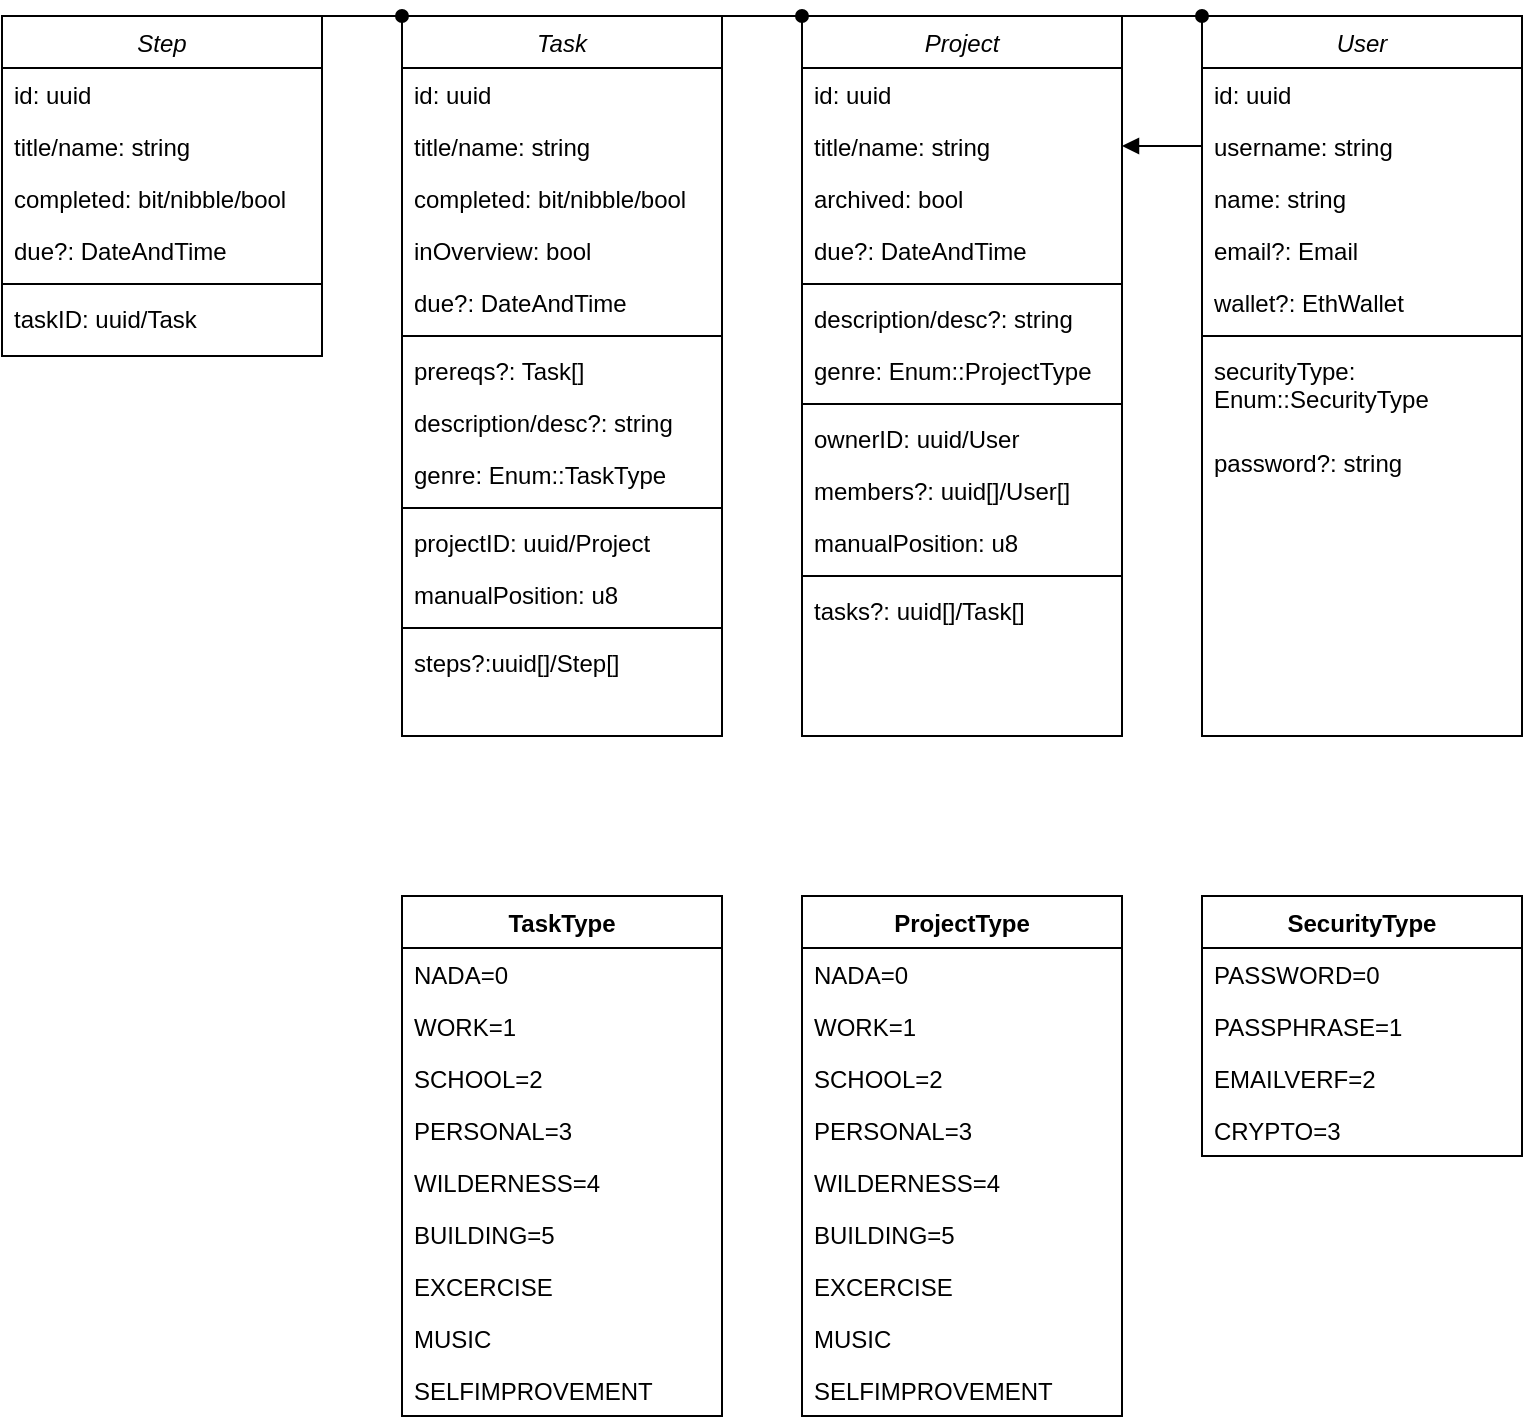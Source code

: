 <mxfile>
    <diagram id="C5RBs43oDa-KdzZeNtuy" name="Page-1">
        <mxGraphModel dx="2093" dy="938" grid="1" gridSize="10" guides="1" tooltips="1" connect="1" arrows="1" fold="1" page="1" pageScale="1" pageWidth="827" pageHeight="1169" math="0" shadow="0">
            <root>
                <mxCell id="WIyWlLk6GJQsqaUBKTNV-0"/>
                <mxCell id="WIyWlLk6GJQsqaUBKTNV-1" parent="WIyWlLk6GJQsqaUBKTNV-0"/>
                <mxCell id="zkfFHV4jXpPFQw0GAbJ--0" value="Task" style="swimlane;fontStyle=2;align=center;verticalAlign=top;childLayout=stackLayout;horizontal=1;startSize=26;horizontalStack=0;resizeParent=1;resizeLast=0;collapsible=1;marginBottom=0;rounded=0;shadow=0;strokeWidth=1;" parent="WIyWlLk6GJQsqaUBKTNV-1" vertex="1">
                    <mxGeometry x="240" y="40" width="160" height="360" as="geometry">
                        <mxRectangle x="220" y="120" width="160" height="26" as="alternateBounds"/>
                    </mxGeometry>
                </mxCell>
                <mxCell id="zkfFHV4jXpPFQw0GAbJ--1" value="id: uuid" style="text;align=left;verticalAlign=top;spacingLeft=4;spacingRight=4;overflow=hidden;rotatable=0;points=[[0,0.5],[1,0.5]];portConstraint=eastwest;" parent="zkfFHV4jXpPFQw0GAbJ--0" vertex="1">
                    <mxGeometry y="26" width="160" height="26" as="geometry"/>
                </mxCell>
                <mxCell id="zkfFHV4jXpPFQw0GAbJ--2" value="title/name: string" style="text;align=left;verticalAlign=top;spacingLeft=4;spacingRight=4;overflow=hidden;rotatable=0;points=[[0,0.5],[1,0.5]];portConstraint=eastwest;rounded=0;shadow=0;html=0;" parent="zkfFHV4jXpPFQw0GAbJ--0" vertex="1">
                    <mxGeometry y="52" width="160" height="26" as="geometry"/>
                </mxCell>
                <mxCell id="IpgFra5wQwwrVLta5i6s-5" value="completed: bit/nibble/bool" style="text;align=left;verticalAlign=top;spacingLeft=4;spacingRight=4;overflow=hidden;rotatable=0;points=[[0,0.5],[1,0.5]];portConstraint=eastwest;rounded=0;shadow=0;html=0;" parent="zkfFHV4jXpPFQw0GAbJ--0" vertex="1">
                    <mxGeometry y="78" width="160" height="26" as="geometry"/>
                </mxCell>
                <mxCell id="IpgFra5wQwwrVLta5i6s-8" value="inOverview: bool" style="text;align=left;verticalAlign=top;spacingLeft=4;spacingRight=4;overflow=hidden;rotatable=0;points=[[0,0.5],[1,0.5]];portConstraint=eastwest;rounded=0;shadow=0;html=0;" parent="zkfFHV4jXpPFQw0GAbJ--0" vertex="1">
                    <mxGeometry y="104" width="160" height="26" as="geometry"/>
                </mxCell>
                <mxCell id="IpgFra5wQwwrVLta5i6s-7" value="due?: DateAndTime" style="text;align=left;verticalAlign=top;spacingLeft=4;spacingRight=4;overflow=hidden;rotatable=0;points=[[0,0.5],[1,0.5]];portConstraint=eastwest;rounded=0;shadow=0;html=0;" parent="zkfFHV4jXpPFQw0GAbJ--0" vertex="1">
                    <mxGeometry y="130" width="160" height="26" as="geometry"/>
                </mxCell>
                <mxCell id="IpgFra5wQwwrVLta5i6s-10" value="" style="line;strokeWidth=1;fillColor=none;align=left;verticalAlign=middle;spacingTop=-1;spacingLeft=3;spacingRight=3;rotatable=0;labelPosition=right;points=[];portConstraint=eastwest;" parent="zkfFHV4jXpPFQw0GAbJ--0" vertex="1">
                    <mxGeometry y="156" width="160" height="8" as="geometry"/>
                </mxCell>
                <mxCell id="IpgFra5wQwwrVLta5i6s-6" value="prereqs?: Task[]" style="text;align=left;verticalAlign=top;spacingLeft=4;spacingRight=4;overflow=hidden;rotatable=0;points=[[0,0.5],[1,0.5]];portConstraint=eastwest;rounded=0;shadow=0;html=0;" parent="zkfFHV4jXpPFQw0GAbJ--0" vertex="1">
                    <mxGeometry y="164" width="160" height="26" as="geometry"/>
                </mxCell>
                <mxCell id="zkfFHV4jXpPFQw0GAbJ--3" value="description/desc?: string" style="text;align=left;verticalAlign=top;spacingLeft=4;spacingRight=4;overflow=hidden;rotatable=0;points=[[0,0.5],[1,0.5]];portConstraint=eastwest;rounded=0;shadow=0;html=0;" parent="zkfFHV4jXpPFQw0GAbJ--0" vertex="1">
                    <mxGeometry y="190" width="160" height="26" as="geometry"/>
                </mxCell>
                <mxCell id="IpgFra5wQwwrVLta5i6s-12" value="genre: Enum::TaskType" style="text;align=left;verticalAlign=top;spacingLeft=4;spacingRight=4;overflow=hidden;rotatable=0;points=[[0,0.5],[1,0.5]];portConstraint=eastwest;rounded=0;shadow=0;html=0;" parent="zkfFHV4jXpPFQw0GAbJ--0" vertex="1">
                    <mxGeometry y="216" width="160" height="26" as="geometry"/>
                </mxCell>
                <mxCell id="IpgFra5wQwwrVLta5i6s-11" value="" style="line;strokeWidth=1;fillColor=none;align=left;verticalAlign=middle;spacingTop=-1;spacingLeft=3;spacingRight=3;rotatable=0;labelPosition=right;points=[];portConstraint=eastwest;" parent="zkfFHV4jXpPFQw0GAbJ--0" vertex="1">
                    <mxGeometry y="242" width="160" height="8" as="geometry"/>
                </mxCell>
                <mxCell id="IpgFra5wQwwrVLta5i6s-9" value="projectID: uuid/Project" style="text;align=left;verticalAlign=top;spacingLeft=4;spacingRight=4;overflow=hidden;rotatable=0;points=[[0,0.5],[1,0.5]];portConstraint=eastwest;rounded=0;shadow=0;html=0;" parent="zkfFHV4jXpPFQw0GAbJ--0" vertex="1">
                    <mxGeometry y="250" width="160" height="26" as="geometry"/>
                </mxCell>
                <mxCell id="IpgFra5wQwwrVLta5i6s-13" value="manualPosition: u8" style="text;align=left;verticalAlign=top;spacingLeft=4;spacingRight=4;overflow=hidden;rotatable=0;points=[[0,0.5],[1,0.5]];portConstraint=eastwest;rounded=0;shadow=0;html=0;" parent="zkfFHV4jXpPFQw0GAbJ--0" vertex="1">
                    <mxGeometry y="276" width="160" height="26" as="geometry"/>
                </mxCell>
                <mxCell id="IpgFra5wQwwrVLta5i6s-27" value="" style="line;strokeWidth=1;fillColor=none;align=left;verticalAlign=middle;spacingTop=-1;spacingLeft=3;spacingRight=3;rotatable=0;labelPosition=right;points=[];portConstraint=eastwest;" parent="zkfFHV4jXpPFQw0GAbJ--0" vertex="1">
                    <mxGeometry y="302" width="160" height="8" as="geometry"/>
                </mxCell>
                <mxCell id="IpgFra5wQwwrVLta5i6s-26" value="steps?:uuid[]/Step[]" style="text;align=left;verticalAlign=top;spacingLeft=4;spacingRight=4;overflow=hidden;rotatable=0;points=[[0,0.5],[1,0.5]];portConstraint=eastwest;rounded=0;shadow=0;html=0;" parent="zkfFHV4jXpPFQw0GAbJ--0" vertex="1">
                    <mxGeometry y="310" width="160" height="26" as="geometry"/>
                </mxCell>
                <mxCell id="IpgFra5wQwwrVLta5i6s-14" value="Step" style="swimlane;fontStyle=2;align=center;verticalAlign=top;childLayout=stackLayout;horizontal=1;startSize=26;horizontalStack=0;resizeParent=1;resizeLast=0;collapsible=1;marginBottom=0;rounded=0;shadow=0;strokeWidth=1;" parent="WIyWlLk6GJQsqaUBKTNV-1" vertex="1">
                    <mxGeometry x="40" y="40" width="160" height="170" as="geometry">
                        <mxRectangle x="220" y="120" width="160" height="26" as="alternateBounds"/>
                    </mxGeometry>
                </mxCell>
                <mxCell id="IpgFra5wQwwrVLta5i6s-15" value="id: uuid" style="text;align=left;verticalAlign=top;spacingLeft=4;spacingRight=4;overflow=hidden;rotatable=0;points=[[0,0.5],[1,0.5]];portConstraint=eastwest;" parent="IpgFra5wQwwrVLta5i6s-14" vertex="1">
                    <mxGeometry y="26" width="160" height="26" as="geometry"/>
                </mxCell>
                <mxCell id="IpgFra5wQwwrVLta5i6s-16" value="title/name: string" style="text;align=left;verticalAlign=top;spacingLeft=4;spacingRight=4;overflow=hidden;rotatable=0;points=[[0,0.5],[1,0.5]];portConstraint=eastwest;rounded=0;shadow=0;html=0;" parent="IpgFra5wQwwrVLta5i6s-14" vertex="1">
                    <mxGeometry y="52" width="160" height="26" as="geometry"/>
                </mxCell>
                <mxCell id="IpgFra5wQwwrVLta5i6s-17" value="completed: bit/nibble/bool" style="text;align=left;verticalAlign=top;spacingLeft=4;spacingRight=4;overflow=hidden;rotatable=0;points=[[0,0.5],[1,0.5]];portConstraint=eastwest;rounded=0;shadow=0;html=0;" parent="IpgFra5wQwwrVLta5i6s-14" vertex="1">
                    <mxGeometry y="78" width="160" height="26" as="geometry"/>
                </mxCell>
                <mxCell id="IpgFra5wQwwrVLta5i6s-19" value="due?: DateAndTime" style="text;align=left;verticalAlign=top;spacingLeft=4;spacingRight=4;overflow=hidden;rotatable=0;points=[[0,0.5],[1,0.5]];portConstraint=eastwest;rounded=0;shadow=0;html=0;" parent="IpgFra5wQwwrVLta5i6s-14" vertex="1">
                    <mxGeometry y="104" width="160" height="26" as="geometry"/>
                </mxCell>
                <mxCell id="IpgFra5wQwwrVLta5i6s-20" value="" style="line;strokeWidth=1;fillColor=none;align=left;verticalAlign=middle;spacingTop=-1;spacingLeft=3;spacingRight=3;rotatable=0;labelPosition=right;points=[];portConstraint=eastwest;" parent="IpgFra5wQwwrVLta5i6s-14" vertex="1">
                    <mxGeometry y="130" width="160" height="8" as="geometry"/>
                </mxCell>
                <mxCell id="IpgFra5wQwwrVLta5i6s-28" value="taskID: uuid/Task" style="text;align=left;verticalAlign=top;spacingLeft=4;spacingRight=4;overflow=hidden;rotatable=0;points=[[0,0.5],[1,0.5]];portConstraint=eastwest;rounded=0;shadow=0;html=0;" parent="IpgFra5wQwwrVLta5i6s-14" vertex="1">
                    <mxGeometry y="138" width="160" height="26" as="geometry"/>
                </mxCell>
                <mxCell id="IpgFra5wQwwrVLta5i6s-29" value="Project" style="swimlane;fontStyle=2;align=center;verticalAlign=top;childLayout=stackLayout;horizontal=1;startSize=26;horizontalStack=0;resizeParent=1;resizeLast=0;collapsible=1;marginBottom=0;rounded=0;shadow=0;strokeWidth=1;" parent="WIyWlLk6GJQsqaUBKTNV-1" vertex="1">
                    <mxGeometry x="440" y="40" width="160" height="360" as="geometry">
                        <mxRectangle x="220" y="120" width="160" height="26" as="alternateBounds"/>
                    </mxGeometry>
                </mxCell>
                <mxCell id="IpgFra5wQwwrVLta5i6s-30" value="id: uuid" style="text;align=left;verticalAlign=top;spacingLeft=4;spacingRight=4;overflow=hidden;rotatable=0;points=[[0,0.5],[1,0.5]];portConstraint=eastwest;" parent="IpgFra5wQwwrVLta5i6s-29" vertex="1">
                    <mxGeometry y="26" width="160" height="26" as="geometry"/>
                </mxCell>
                <mxCell id="IpgFra5wQwwrVLta5i6s-31" value="title/name: string" style="text;align=left;verticalAlign=top;spacingLeft=4;spacingRight=4;overflow=hidden;rotatable=0;points=[[0,0.5],[1,0.5]];portConstraint=eastwest;rounded=0;shadow=0;html=0;" parent="IpgFra5wQwwrVLta5i6s-29" vertex="1">
                    <mxGeometry y="52" width="160" height="26" as="geometry"/>
                </mxCell>
                <mxCell id="IpgFra5wQwwrVLta5i6s-32" value="archived: bool" style="text;align=left;verticalAlign=top;spacingLeft=4;spacingRight=4;overflow=hidden;rotatable=0;points=[[0,0.5],[1,0.5]];portConstraint=eastwest;rounded=0;shadow=0;html=0;" parent="IpgFra5wQwwrVLta5i6s-29" vertex="1">
                    <mxGeometry y="78" width="160" height="26" as="geometry"/>
                </mxCell>
                <mxCell id="IpgFra5wQwwrVLta5i6s-34" value="due?: DateAndTime" style="text;align=left;verticalAlign=top;spacingLeft=4;spacingRight=4;overflow=hidden;rotatable=0;points=[[0,0.5],[1,0.5]];portConstraint=eastwest;rounded=0;shadow=0;html=0;" parent="IpgFra5wQwwrVLta5i6s-29" vertex="1">
                    <mxGeometry y="104" width="160" height="26" as="geometry"/>
                </mxCell>
                <mxCell id="IpgFra5wQwwrVLta5i6s-35" value="" style="line;strokeWidth=1;fillColor=none;align=left;verticalAlign=middle;spacingTop=-1;spacingLeft=3;spacingRight=3;rotatable=0;labelPosition=right;points=[];portConstraint=eastwest;" parent="IpgFra5wQwwrVLta5i6s-29" vertex="1">
                    <mxGeometry y="130" width="160" height="8" as="geometry"/>
                </mxCell>
                <mxCell id="IpgFra5wQwwrVLta5i6s-37" value="description/desc?: string" style="text;align=left;verticalAlign=top;spacingLeft=4;spacingRight=4;overflow=hidden;rotatable=0;points=[[0,0.5],[1,0.5]];portConstraint=eastwest;rounded=0;shadow=0;html=0;" parent="IpgFra5wQwwrVLta5i6s-29" vertex="1">
                    <mxGeometry y="138" width="160" height="26" as="geometry"/>
                </mxCell>
                <mxCell id="IpgFra5wQwwrVLta5i6s-38" value="genre: Enum::ProjectType" style="text;align=left;verticalAlign=top;spacingLeft=4;spacingRight=4;overflow=hidden;rotatable=0;points=[[0,0.5],[1,0.5]];portConstraint=eastwest;rounded=0;shadow=0;html=0;" parent="IpgFra5wQwwrVLta5i6s-29" vertex="1">
                    <mxGeometry y="164" width="160" height="26" as="geometry"/>
                </mxCell>
                <mxCell id="IpgFra5wQwwrVLta5i6s-39" value="" style="line;strokeWidth=1;fillColor=none;align=left;verticalAlign=middle;spacingTop=-1;spacingLeft=3;spacingRight=3;rotatable=0;labelPosition=right;points=[];portConstraint=eastwest;" parent="IpgFra5wQwwrVLta5i6s-29" vertex="1">
                    <mxGeometry y="190" width="160" height="8" as="geometry"/>
                </mxCell>
                <mxCell id="IpgFra5wQwwrVLta5i6s-40" value="ownerID: uuid/User" style="text;align=left;verticalAlign=top;spacingLeft=4;spacingRight=4;overflow=hidden;rotatable=0;points=[[0,0.5],[1,0.5]];portConstraint=eastwest;rounded=0;shadow=0;html=0;" parent="IpgFra5wQwwrVLta5i6s-29" vertex="1">
                    <mxGeometry y="198" width="160" height="26" as="geometry"/>
                </mxCell>
                <mxCell id="IpgFra5wQwwrVLta5i6s-44" value="members?: uuid[]/User[]" style="text;align=left;verticalAlign=top;spacingLeft=4;spacingRight=4;overflow=hidden;rotatable=0;points=[[0,0.5],[1,0.5]];portConstraint=eastwest;rounded=0;shadow=0;html=0;" parent="IpgFra5wQwwrVLta5i6s-29" vertex="1">
                    <mxGeometry y="224" width="160" height="26" as="geometry"/>
                </mxCell>
                <mxCell id="IpgFra5wQwwrVLta5i6s-41" value="manualPosition: u8" style="text;align=left;verticalAlign=top;spacingLeft=4;spacingRight=4;overflow=hidden;rotatable=0;points=[[0,0.5],[1,0.5]];portConstraint=eastwest;rounded=0;shadow=0;html=0;" parent="IpgFra5wQwwrVLta5i6s-29" vertex="1">
                    <mxGeometry y="250" width="160" height="26" as="geometry"/>
                </mxCell>
                <mxCell id="IpgFra5wQwwrVLta5i6s-42" value="" style="line;strokeWidth=1;fillColor=none;align=left;verticalAlign=middle;spacingTop=-1;spacingLeft=3;spacingRight=3;rotatable=0;labelPosition=right;points=[];portConstraint=eastwest;" parent="IpgFra5wQwwrVLta5i6s-29" vertex="1">
                    <mxGeometry y="276" width="160" height="8" as="geometry"/>
                </mxCell>
                <mxCell id="IpgFra5wQwwrVLta5i6s-43" value="tasks?: uuid[]/Task[]" style="text;align=left;verticalAlign=top;spacingLeft=4;spacingRight=4;overflow=hidden;rotatable=0;points=[[0,0.5],[1,0.5]];portConstraint=eastwest;rounded=0;shadow=0;html=0;" parent="IpgFra5wQwwrVLta5i6s-29" vertex="1">
                    <mxGeometry y="284" width="160" height="26" as="geometry"/>
                </mxCell>
                <mxCell id="IpgFra5wQwwrVLta5i6s-45" value="User" style="swimlane;fontStyle=2;align=center;verticalAlign=top;childLayout=stackLayout;horizontal=1;startSize=26;horizontalStack=0;resizeParent=1;resizeLast=0;collapsible=1;marginBottom=0;rounded=0;shadow=0;strokeWidth=1;" parent="WIyWlLk6GJQsqaUBKTNV-1" vertex="1">
                    <mxGeometry x="640" y="40" width="160" height="360" as="geometry">
                        <mxRectangle x="220" y="120" width="160" height="26" as="alternateBounds"/>
                    </mxGeometry>
                </mxCell>
                <mxCell id="IpgFra5wQwwrVLta5i6s-46" value="id: uuid" style="text;align=left;verticalAlign=top;spacingLeft=4;spacingRight=4;overflow=hidden;rotatable=0;points=[[0,0.5],[1,0.5]];portConstraint=eastwest;" parent="IpgFra5wQwwrVLta5i6s-45" vertex="1">
                    <mxGeometry y="26" width="160" height="26" as="geometry"/>
                </mxCell>
                <mxCell id="IpgFra5wQwwrVLta5i6s-47" value="username: string" style="text;align=left;verticalAlign=top;spacingLeft=4;spacingRight=4;overflow=hidden;rotatable=0;points=[[0,0.5],[1,0.5]];portConstraint=eastwest;rounded=0;shadow=0;html=0;" parent="IpgFra5wQwwrVLta5i6s-45" vertex="1">
                    <mxGeometry y="52" width="160" height="26" as="geometry"/>
                </mxCell>
                <mxCell id="IpgFra5wQwwrVLta5i6s-48" value="name: string" style="text;align=left;verticalAlign=top;spacingLeft=4;spacingRight=4;overflow=hidden;rotatable=0;points=[[0,0.5],[1,0.5]];portConstraint=eastwest;rounded=0;shadow=0;html=0;" parent="IpgFra5wQwwrVLta5i6s-45" vertex="1">
                    <mxGeometry y="78" width="160" height="26" as="geometry"/>
                </mxCell>
                <mxCell id="IpgFra5wQwwrVLta5i6s-49" value="email?: Email" style="text;align=left;verticalAlign=top;spacingLeft=4;spacingRight=4;overflow=hidden;rotatable=0;points=[[0,0.5],[1,0.5]];portConstraint=eastwest;rounded=0;shadow=0;html=0;" parent="IpgFra5wQwwrVLta5i6s-45" vertex="1">
                    <mxGeometry y="104" width="160" height="26" as="geometry"/>
                </mxCell>
                <mxCell id="IpgFra5wQwwrVLta5i6s-52" value="wallet?: EthWallet" style="text;align=left;verticalAlign=top;spacingLeft=4;spacingRight=4;overflow=hidden;rotatable=0;points=[[0,0.5],[1,0.5]];portConstraint=eastwest;rounded=0;shadow=0;html=0;" parent="IpgFra5wQwwrVLta5i6s-45" vertex="1">
                    <mxGeometry y="130" width="160" height="26" as="geometry"/>
                </mxCell>
                <mxCell id="IpgFra5wQwwrVLta5i6s-50" value="" style="line;strokeWidth=1;fillColor=none;align=left;verticalAlign=middle;spacingTop=-1;spacingLeft=3;spacingRight=3;rotatable=0;labelPosition=right;points=[];portConstraint=eastwest;" parent="IpgFra5wQwwrVLta5i6s-45" vertex="1">
                    <mxGeometry y="156" width="160" height="8" as="geometry"/>
                </mxCell>
                <mxCell id="IpgFra5wQwwrVLta5i6s-51" value="securityType: &#10;Enum::SecurityType" style="text;align=left;verticalAlign=top;spacingLeft=4;spacingRight=4;overflow=hidden;rotatable=0;points=[[0,0.5],[1,0.5]];portConstraint=eastwest;rounded=0;shadow=0;html=0;" parent="IpgFra5wQwwrVLta5i6s-45" vertex="1">
                    <mxGeometry y="164" width="160" height="46" as="geometry"/>
                </mxCell>
                <mxCell id="IpgFra5wQwwrVLta5i6s-53" value="password?: string" style="text;align=left;verticalAlign=top;spacingLeft=4;spacingRight=4;overflow=hidden;rotatable=0;points=[[0,0.5],[1,0.5]];portConstraint=eastwest;rounded=0;shadow=0;html=0;" parent="IpgFra5wQwwrVLta5i6s-45" vertex="1">
                    <mxGeometry y="210" width="160" height="26" as="geometry"/>
                </mxCell>
                <mxCell id="IpgFra5wQwwrVLta5i6s-54" value="TaskType" style="swimlane;fontStyle=1;align=center;verticalAlign=top;childLayout=stackLayout;horizontal=1;startSize=26;horizontalStack=0;resizeParent=1;resizeParentMax=0;resizeLast=0;collapsible=1;marginBottom=0;" parent="WIyWlLk6GJQsqaUBKTNV-1" vertex="1">
                    <mxGeometry x="240" y="480" width="160" height="260" as="geometry">
                        <mxRectangle x="240" y="480" width="90" height="26" as="alternateBounds"/>
                    </mxGeometry>
                </mxCell>
                <mxCell id="IpgFra5wQwwrVLta5i6s-58" value="NADA=0" style="text;strokeColor=none;fillColor=none;align=left;verticalAlign=top;spacingLeft=4;spacingRight=4;overflow=hidden;rotatable=0;points=[[0,0.5],[1,0.5]];portConstraint=eastwest;" parent="IpgFra5wQwwrVLta5i6s-54" vertex="1">
                    <mxGeometry y="26" width="160" height="26" as="geometry"/>
                </mxCell>
                <mxCell id="IpgFra5wQwwrVLta5i6s-55" value="WORK=1" style="text;strokeColor=none;fillColor=none;align=left;verticalAlign=top;spacingLeft=4;spacingRight=4;overflow=hidden;rotatable=0;points=[[0,0.5],[1,0.5]];portConstraint=eastwest;" parent="IpgFra5wQwwrVLta5i6s-54" vertex="1">
                    <mxGeometry y="52" width="160" height="26" as="geometry"/>
                </mxCell>
                <mxCell id="IpgFra5wQwwrVLta5i6s-57" value="SCHOOL=2" style="text;strokeColor=none;fillColor=none;align=left;verticalAlign=top;spacingLeft=4;spacingRight=4;overflow=hidden;rotatable=0;points=[[0,0.5],[1,0.5]];portConstraint=eastwest;" parent="IpgFra5wQwwrVLta5i6s-54" vertex="1">
                    <mxGeometry y="78" width="160" height="26" as="geometry"/>
                </mxCell>
                <mxCell id="IpgFra5wQwwrVLta5i6s-59" value="PERSONAL=3" style="text;strokeColor=none;fillColor=none;align=left;verticalAlign=top;spacingLeft=4;spacingRight=4;overflow=hidden;rotatable=0;points=[[0,0.5],[1,0.5]];portConstraint=eastwest;" parent="IpgFra5wQwwrVLta5i6s-54" vertex="1">
                    <mxGeometry y="104" width="160" height="26" as="geometry"/>
                </mxCell>
                <mxCell id="IpgFra5wQwwrVLta5i6s-60" value="WILDERNESS=4" style="text;strokeColor=none;fillColor=none;align=left;verticalAlign=top;spacingLeft=4;spacingRight=4;overflow=hidden;rotatable=0;points=[[0,0.5],[1,0.5]];portConstraint=eastwest;" parent="IpgFra5wQwwrVLta5i6s-54" vertex="1">
                    <mxGeometry y="130" width="160" height="26" as="geometry"/>
                </mxCell>
                <mxCell id="IpgFra5wQwwrVLta5i6s-61" value="BUILDING=5" style="text;strokeColor=none;fillColor=none;align=left;verticalAlign=top;spacingLeft=4;spacingRight=4;overflow=hidden;rotatable=0;points=[[0,0.5],[1,0.5]];portConstraint=eastwest;" parent="IpgFra5wQwwrVLta5i6s-54" vertex="1">
                    <mxGeometry y="156" width="160" height="26" as="geometry"/>
                </mxCell>
                <mxCell id="IpgFra5wQwwrVLta5i6s-62" value="EXCERCISE" style="text;strokeColor=none;fillColor=none;align=left;verticalAlign=top;spacingLeft=4;spacingRight=4;overflow=hidden;rotatable=0;points=[[0,0.5],[1,0.5]];portConstraint=eastwest;" parent="IpgFra5wQwwrVLta5i6s-54" vertex="1">
                    <mxGeometry y="182" width="160" height="26" as="geometry"/>
                </mxCell>
                <mxCell id="IpgFra5wQwwrVLta5i6s-63" value="MUSIC" style="text;strokeColor=none;fillColor=none;align=left;verticalAlign=top;spacingLeft=4;spacingRight=4;overflow=hidden;rotatable=0;points=[[0,0.5],[1,0.5]];portConstraint=eastwest;" parent="IpgFra5wQwwrVLta5i6s-54" vertex="1">
                    <mxGeometry y="208" width="160" height="26" as="geometry"/>
                </mxCell>
                <mxCell id="IpgFra5wQwwrVLta5i6s-64" value="SELFIMPROVEMENT" style="text;strokeColor=none;fillColor=none;align=left;verticalAlign=top;spacingLeft=4;spacingRight=4;overflow=hidden;rotatable=0;points=[[0,0.5],[1,0.5]];portConstraint=eastwest;" parent="IpgFra5wQwwrVLta5i6s-54" vertex="1">
                    <mxGeometry y="234" width="160" height="26" as="geometry"/>
                </mxCell>
                <mxCell id="0" value="ProjectType" style="swimlane;fontStyle=1;align=center;verticalAlign=top;childLayout=stackLayout;horizontal=1;startSize=26;horizontalStack=0;resizeParent=1;resizeParentMax=0;resizeLast=0;collapsible=1;marginBottom=0;" vertex="1" parent="WIyWlLk6GJQsqaUBKTNV-1">
                    <mxGeometry x="440" y="480" width="160" height="260" as="geometry">
                        <mxRectangle x="240" y="480" width="90" height="26" as="alternateBounds"/>
                    </mxGeometry>
                </mxCell>
                <mxCell id="1" value="NADA=0" style="text;strokeColor=none;fillColor=none;align=left;verticalAlign=top;spacingLeft=4;spacingRight=4;overflow=hidden;rotatable=0;points=[[0,0.5],[1,0.5]];portConstraint=eastwest;" vertex="1" parent="0">
                    <mxGeometry y="26" width="160" height="26" as="geometry"/>
                </mxCell>
                <mxCell id="2" value="WORK=1" style="text;strokeColor=none;fillColor=none;align=left;verticalAlign=top;spacingLeft=4;spacingRight=4;overflow=hidden;rotatable=0;points=[[0,0.5],[1,0.5]];portConstraint=eastwest;" vertex="1" parent="0">
                    <mxGeometry y="52" width="160" height="26" as="geometry"/>
                </mxCell>
                <mxCell id="3" value="SCHOOL=2" style="text;strokeColor=none;fillColor=none;align=left;verticalAlign=top;spacingLeft=4;spacingRight=4;overflow=hidden;rotatable=0;points=[[0,0.5],[1,0.5]];portConstraint=eastwest;" vertex="1" parent="0">
                    <mxGeometry y="78" width="160" height="26" as="geometry"/>
                </mxCell>
                <mxCell id="4" value="PERSONAL=3" style="text;strokeColor=none;fillColor=none;align=left;verticalAlign=top;spacingLeft=4;spacingRight=4;overflow=hidden;rotatable=0;points=[[0,0.5],[1,0.5]];portConstraint=eastwest;" vertex="1" parent="0">
                    <mxGeometry y="104" width="160" height="26" as="geometry"/>
                </mxCell>
                <mxCell id="5" value="WILDERNESS=4" style="text;strokeColor=none;fillColor=none;align=left;verticalAlign=top;spacingLeft=4;spacingRight=4;overflow=hidden;rotatable=0;points=[[0,0.5],[1,0.5]];portConstraint=eastwest;" vertex="1" parent="0">
                    <mxGeometry y="130" width="160" height="26" as="geometry"/>
                </mxCell>
                <mxCell id="6" value="BUILDING=5" style="text;strokeColor=none;fillColor=none;align=left;verticalAlign=top;spacingLeft=4;spacingRight=4;overflow=hidden;rotatable=0;points=[[0,0.5],[1,0.5]];portConstraint=eastwest;" vertex="1" parent="0">
                    <mxGeometry y="156" width="160" height="26" as="geometry"/>
                </mxCell>
                <mxCell id="7" value="EXCERCISE" style="text;strokeColor=none;fillColor=none;align=left;verticalAlign=top;spacingLeft=4;spacingRight=4;overflow=hidden;rotatable=0;points=[[0,0.5],[1,0.5]];portConstraint=eastwest;" vertex="1" parent="0">
                    <mxGeometry y="182" width="160" height="26" as="geometry"/>
                </mxCell>
                <mxCell id="8" value="MUSIC" style="text;strokeColor=none;fillColor=none;align=left;verticalAlign=top;spacingLeft=4;spacingRight=4;overflow=hidden;rotatable=0;points=[[0,0.5],[1,0.5]];portConstraint=eastwest;" vertex="1" parent="0">
                    <mxGeometry y="208" width="160" height="26" as="geometry"/>
                </mxCell>
                <mxCell id="9" value="SELFIMPROVEMENT" style="text;strokeColor=none;fillColor=none;align=left;verticalAlign=top;spacingLeft=4;spacingRight=4;overflow=hidden;rotatable=0;points=[[0,0.5],[1,0.5]];portConstraint=eastwest;" vertex="1" parent="0">
                    <mxGeometry y="234" width="160" height="26" as="geometry"/>
                </mxCell>
                <mxCell id="10" value="SecurityType" style="swimlane;fontStyle=1;align=center;verticalAlign=top;childLayout=stackLayout;horizontal=1;startSize=26;horizontalStack=0;resizeParent=1;resizeParentMax=0;resizeLast=0;collapsible=1;marginBottom=0;" vertex="1" parent="WIyWlLk6GJQsqaUBKTNV-1">
                    <mxGeometry x="640" y="480" width="160" height="130" as="geometry">
                        <mxRectangle x="240" y="480" width="90" height="26" as="alternateBounds"/>
                    </mxGeometry>
                </mxCell>
                <mxCell id="11" value="PASSWORD=0" style="text;strokeColor=none;fillColor=none;align=left;verticalAlign=top;spacingLeft=4;spacingRight=4;overflow=hidden;rotatable=0;points=[[0,0.5],[1,0.5]];portConstraint=eastwest;" vertex="1" parent="10">
                    <mxGeometry y="26" width="160" height="26" as="geometry"/>
                </mxCell>
                <mxCell id="12" value="PASSPHRASE=1" style="text;strokeColor=none;fillColor=none;align=left;verticalAlign=top;spacingLeft=4;spacingRight=4;overflow=hidden;rotatable=0;points=[[0,0.5],[1,0.5]];portConstraint=eastwest;" vertex="1" parent="10">
                    <mxGeometry y="52" width="160" height="26" as="geometry"/>
                </mxCell>
                <mxCell id="13" value="EMAILVERF=2" style="text;strokeColor=none;fillColor=none;align=left;verticalAlign=top;spacingLeft=4;spacingRight=4;overflow=hidden;rotatable=0;points=[[0,0.5],[1,0.5]];portConstraint=eastwest;" vertex="1" parent="10">
                    <mxGeometry y="78" width="160" height="26" as="geometry"/>
                </mxCell>
                <mxCell id="14" value="CRYPTO=3" style="text;strokeColor=none;fillColor=none;align=left;verticalAlign=top;spacingLeft=4;spacingRight=4;overflow=hidden;rotatable=0;points=[[0,0.5],[1,0.5]];portConstraint=eastwest;" vertex="1" parent="10">
                    <mxGeometry y="104" width="160" height="26" as="geometry"/>
                </mxCell>
                <mxCell id="20" value="" style="endArrow=none;html=1;rounded=0;align=center;verticalAlign=top;endFill=0;labelBackgroundColor=none;endSize=6;startArrow=oval;startFill=1;entryX=1;entryY=0;entryDx=0;entryDy=0;exitX=0;exitY=0;exitDx=0;exitDy=0;" edge="1" parent="WIyWlLk6GJQsqaUBKTNV-1" source="zkfFHV4jXpPFQw0GAbJ--0" target="IpgFra5wQwwrVLta5i6s-14">
                    <mxGeometry relative="1" as="geometry">
                        <mxPoint x="230" y="10" as="sourcePoint"/>
                        <mxPoint x="220" y="320" as="targetPoint"/>
                    </mxGeometry>
                </mxCell>
                <mxCell id="21" value="" style="endArrow=none;html=1;rounded=0;align=center;verticalAlign=top;endFill=0;labelBackgroundColor=none;endSize=6;startArrow=oval;startFill=1;entryX=1;entryY=0;entryDx=0;entryDy=0;exitX=0;exitY=0;exitDx=0;exitDy=0;" edge="1" parent="WIyWlLk6GJQsqaUBKTNV-1" source="IpgFra5wQwwrVLta5i6s-29" target="zkfFHV4jXpPFQw0GAbJ--0">
                    <mxGeometry relative="1" as="geometry">
                        <mxPoint x="350" y="10" as="sourcePoint"/>
                        <mxPoint x="410" y="40" as="targetPoint"/>
                    </mxGeometry>
                </mxCell>
                <mxCell id="22" value="" style="endArrow=none;html=1;rounded=0;align=center;verticalAlign=top;endFill=0;labelBackgroundColor=none;endSize=6;startArrow=oval;startFill=1;entryX=1;entryY=0;entryDx=0;entryDy=0;exitX=0;exitY=0;exitDx=0;exitDy=0;" edge="1" parent="WIyWlLk6GJQsqaUBKTNV-1" source="IpgFra5wQwwrVLta5i6s-45" target="IpgFra5wQwwrVLta5i6s-29">
                    <mxGeometry relative="1" as="geometry">
                        <mxPoint x="610" y="20" as="sourcePoint"/>
                        <mxPoint x="590" y="10" as="targetPoint"/>
                    </mxGeometry>
                </mxCell>
                <mxCell id="23" value="" style="html=1;verticalAlign=bottom;labelBackgroundColor=none;endArrow=block;endFill=1;entryX=1;entryY=0.5;entryDx=0;entryDy=0;exitX=0;exitY=0.5;exitDx=0;exitDy=0;" edge="1" parent="WIyWlLk6GJQsqaUBKTNV-1" source="IpgFra5wQwwrVLta5i6s-47" target="IpgFra5wQwwrVLta5i6s-31">
                    <mxGeometry width="160" relative="1" as="geometry">
                        <mxPoint x="60" y="430" as="sourcePoint"/>
                        <mxPoint x="220" y="430" as="targetPoint"/>
                    </mxGeometry>
                </mxCell>
            </root>
        </mxGraphModel>
    </diagram>
</mxfile>